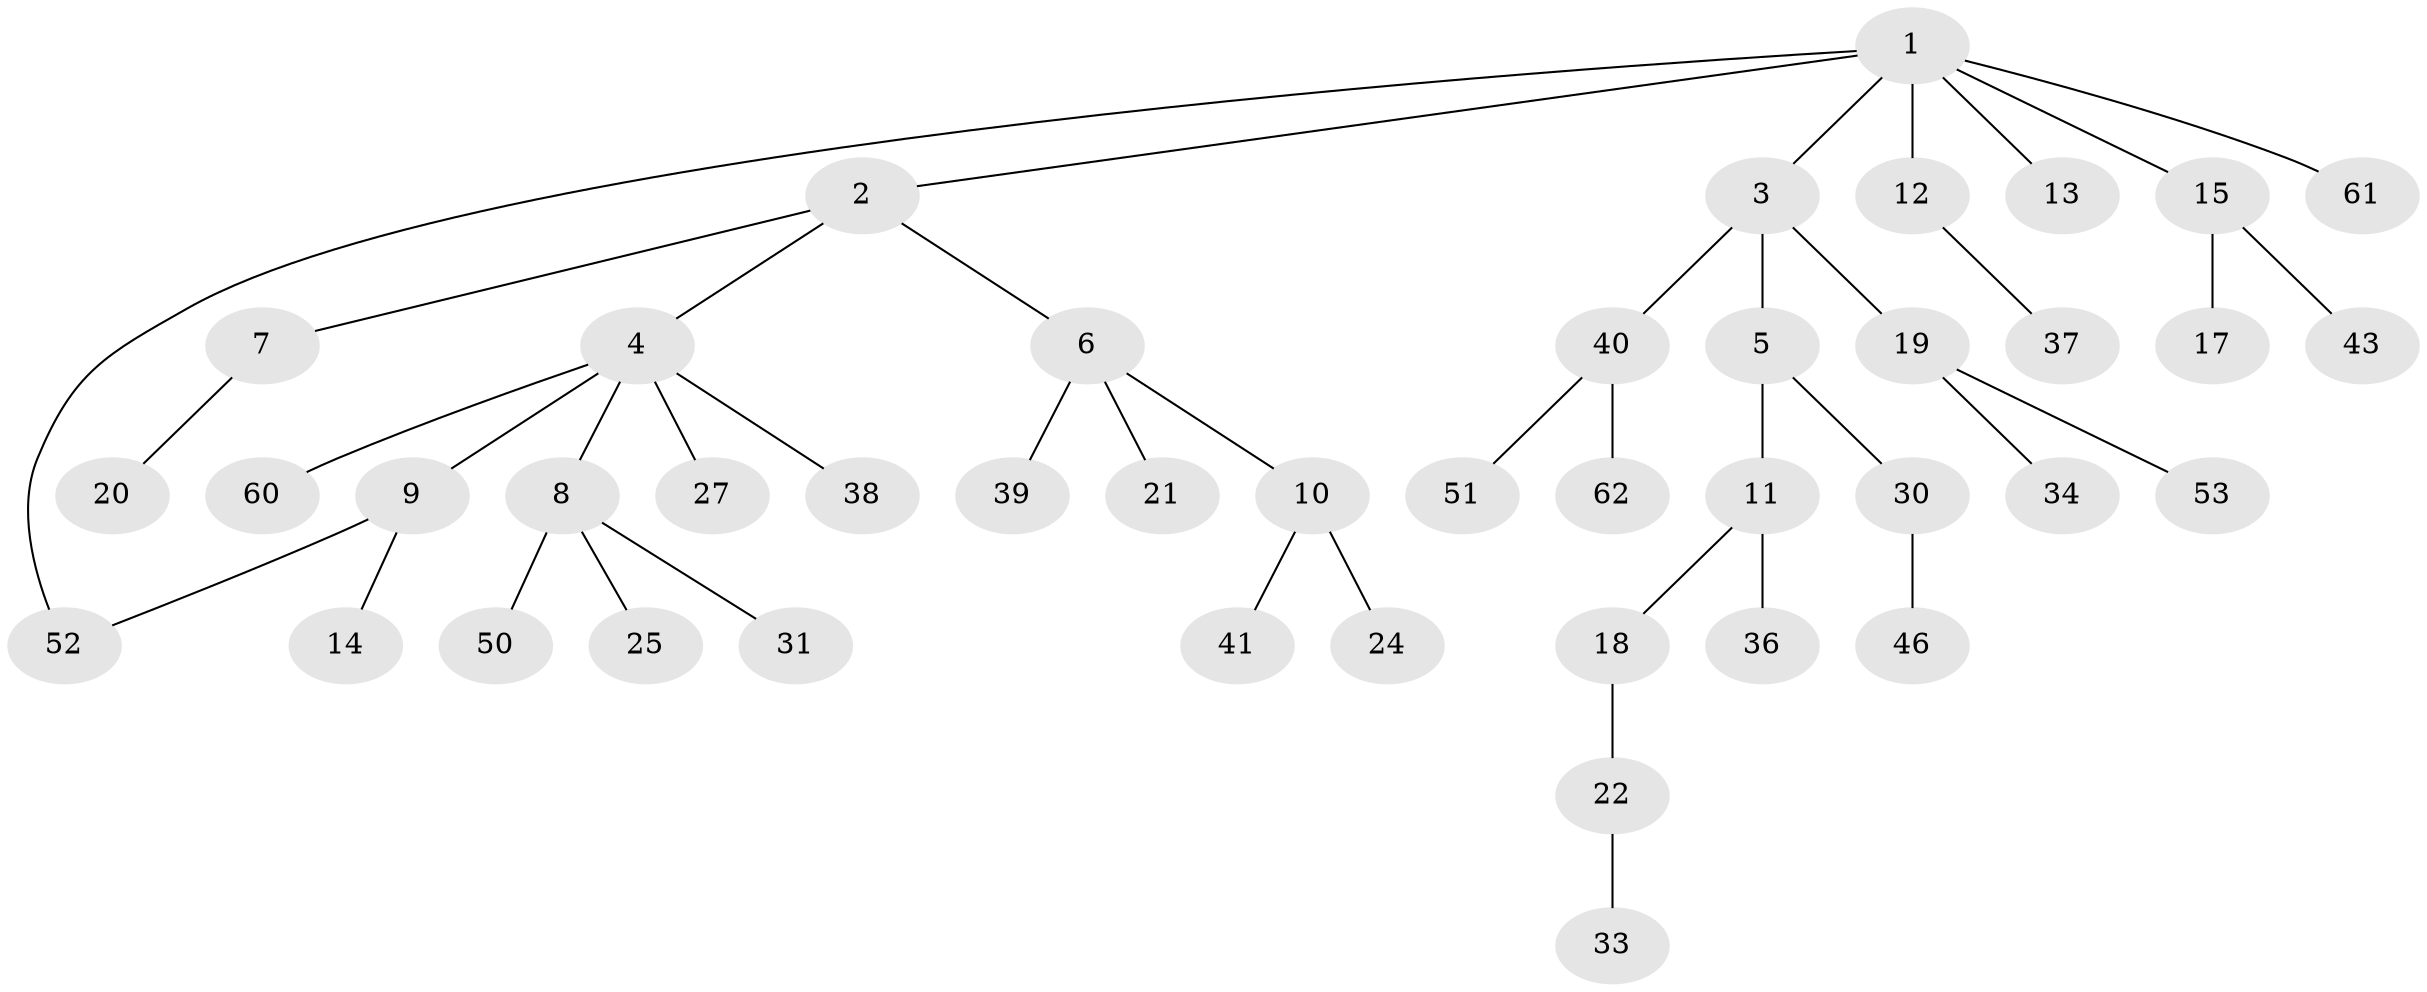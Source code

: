 // original degree distribution, {7: 0.016129032258064516, 4: 0.0967741935483871, 6: 0.03225806451612903, 3: 0.12903225806451613, 2: 0.1935483870967742, 1: 0.532258064516129}
// Generated by graph-tools (version 1.1) at 2025/17/03/04/25 18:17:02]
// undirected, 43 vertices, 43 edges
graph export_dot {
graph [start="1"]
  node [color=gray90,style=filled];
  1;
  2;
  3;
  4;
  5;
  6;
  7 [super="+32"];
  8 [super="+16+45"];
  9;
  10;
  11 [super="+35+26"];
  12;
  13;
  14;
  15 [super="+23"];
  17 [super="+49"];
  18 [super="+48+54"];
  19 [super="+42"];
  20;
  21;
  22;
  24;
  25 [super="+28"];
  27;
  30;
  31;
  33;
  34;
  36;
  37;
  38;
  39;
  40 [super="+44"];
  41;
  43 [super="+55"];
  46;
  50;
  51 [super="+56"];
  52;
  53;
  60;
  61;
  62;
  1 -- 2;
  1 -- 3;
  1 -- 12;
  1 -- 13;
  1 -- 15;
  1 -- 61;
  1 -- 52;
  2 -- 4;
  2 -- 6;
  2 -- 7;
  3 -- 5;
  3 -- 19;
  3 -- 40;
  4 -- 8;
  4 -- 9;
  4 -- 27;
  4 -- 38;
  4 -- 60;
  5 -- 11;
  5 -- 30;
  6 -- 10;
  6 -- 21;
  6 -- 39;
  7 -- 20;
  8 -- 25;
  8 -- 31;
  8 -- 50;
  9 -- 14;
  9 -- 52;
  10 -- 24;
  10 -- 41;
  11 -- 18;
  11 -- 36;
  12 -- 37;
  15 -- 17;
  15 -- 43;
  18 -- 22;
  19 -- 34;
  19 -- 53;
  22 -- 33;
  30 -- 46;
  40 -- 51;
  40 -- 62;
}
